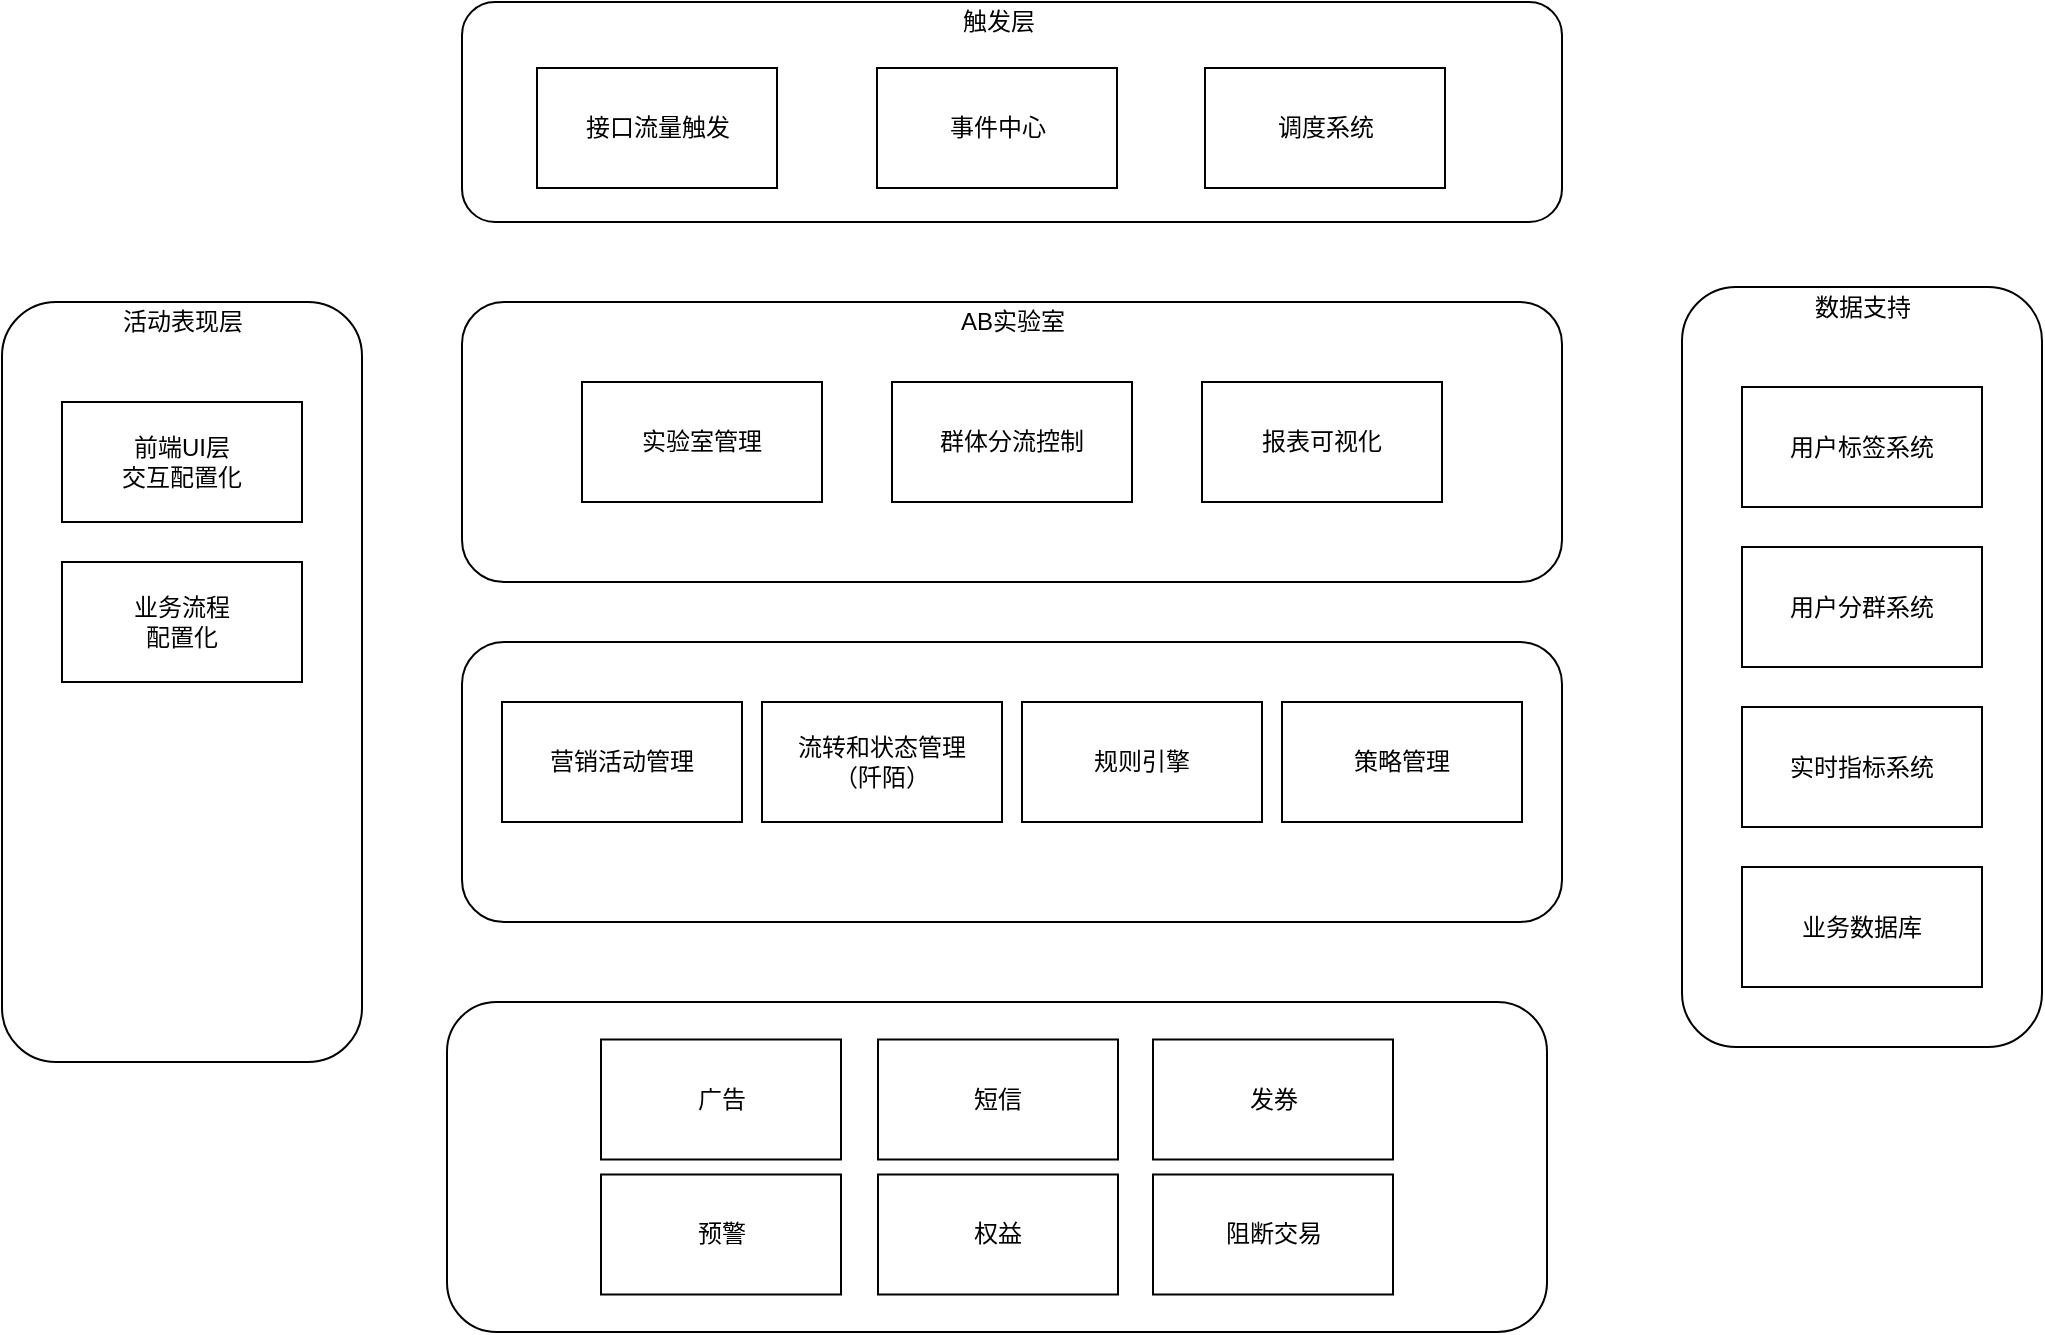 <mxfile version="16.5.5" type="github">
  <diagram id="RmFsYLsExDQatSAV30NK" name="第 1 页">
    <mxGraphModel dx="2133" dy="712" grid="1" gridSize="10" guides="1" tooltips="1" connect="1" arrows="1" fold="1" page="1" pageScale="1" pageWidth="827" pageHeight="1169" math="0" shadow="0">
      <root>
        <mxCell id="0" />
        <mxCell id="1" parent="0" />
        <mxCell id="bcmtBXyTn41cGkJ8xuMt-34" value="" style="rounded=1;whiteSpace=wrap;html=1;" vertex="1" parent="1">
          <mxGeometry x="-140" y="210" width="180" height="380" as="geometry" />
        </mxCell>
        <mxCell id="bcmtBXyTn41cGkJ8xuMt-28" value="" style="rounded=1;whiteSpace=wrap;html=1;" vertex="1" parent="1">
          <mxGeometry x="90" y="210" width="550" height="140" as="geometry" />
        </mxCell>
        <mxCell id="bcmtBXyTn41cGkJ8xuMt-22" value="" style="rounded=1;whiteSpace=wrap;html=1;" vertex="1" parent="1">
          <mxGeometry x="700" y="202.5" width="180" height="380" as="geometry" />
        </mxCell>
        <mxCell id="bcmtBXyTn41cGkJ8xuMt-17" value="" style="rounded=1;whiteSpace=wrap;html=1;" vertex="1" parent="1">
          <mxGeometry x="90" y="60" width="550" height="110" as="geometry" />
        </mxCell>
        <mxCell id="bcmtBXyTn41cGkJ8xuMt-16" value="" style="rounded=1;whiteSpace=wrap;html=1;" vertex="1" parent="1">
          <mxGeometry x="90" y="380" width="550" height="140" as="geometry" />
        </mxCell>
        <mxCell id="bcmtBXyTn41cGkJ8xuMt-1" value="事件中心" style="rounded=0;whiteSpace=wrap;html=1;" vertex="1" parent="1">
          <mxGeometry x="297.5" y="93" width="120" height="60" as="geometry" />
        </mxCell>
        <mxCell id="bcmtBXyTn41cGkJ8xuMt-2" value="调度系统" style="rounded=0;whiteSpace=wrap;html=1;" vertex="1" parent="1">
          <mxGeometry x="461.5" y="93" width="120" height="60" as="geometry" />
        </mxCell>
        <mxCell id="bcmtBXyTn41cGkJ8xuMt-3" value="规则引擎" style="rounded=0;whiteSpace=wrap;html=1;" vertex="1" parent="1">
          <mxGeometry x="370" y="410" width="120" height="60" as="geometry" />
        </mxCell>
        <mxCell id="bcmtBXyTn41cGkJ8xuMt-7" value="实验室管理" style="rounded=0;whiteSpace=wrap;html=1;" vertex="1" parent="1">
          <mxGeometry x="150" y="250" width="120" height="60" as="geometry" />
        </mxCell>
        <mxCell id="bcmtBXyTn41cGkJ8xuMt-9" value="流转和状态管理&lt;br&gt;（阡陌）" style="rounded=0;whiteSpace=wrap;html=1;" vertex="1" parent="1">
          <mxGeometry x="240" y="410" width="120" height="60" as="geometry" />
        </mxCell>
        <mxCell id="bcmtBXyTn41cGkJ8xuMt-8" value="营销活动管理" style="rounded=0;whiteSpace=wrap;html=1;" vertex="1" parent="1">
          <mxGeometry x="110" y="410" width="120" height="60" as="geometry" />
        </mxCell>
        <mxCell id="bcmtBXyTn41cGkJ8xuMt-10" value="用户标签系统" style="rounded=0;whiteSpace=wrap;html=1;" vertex="1" parent="1">
          <mxGeometry x="730" y="252.5" width="120" height="60" as="geometry" />
        </mxCell>
        <mxCell id="bcmtBXyTn41cGkJ8xuMt-11" value="实时指标系统" style="rounded=0;whiteSpace=wrap;html=1;" vertex="1" parent="1">
          <mxGeometry x="730" y="412.5" width="120" height="60" as="geometry" />
        </mxCell>
        <mxCell id="bcmtBXyTn41cGkJ8xuMt-12" value="业务数据库" style="rounded=0;whiteSpace=wrap;html=1;" vertex="1" parent="1">
          <mxGeometry x="730" y="492.5" width="120" height="60" as="geometry" />
        </mxCell>
        <mxCell id="bcmtBXyTn41cGkJ8xuMt-13" value="接口流量触发" style="rounded=0;whiteSpace=wrap;html=1;" vertex="1" parent="1">
          <mxGeometry x="127.5" y="93" width="120" height="60" as="geometry" />
        </mxCell>
        <mxCell id="bcmtBXyTn41cGkJ8xuMt-18" value="" style="rounded=1;whiteSpace=wrap;html=1;" vertex="1" parent="1">
          <mxGeometry x="82.5" y="560" width="550" height="165" as="geometry" />
        </mxCell>
        <mxCell id="bcmtBXyTn41cGkJ8xuMt-19" value="广告" style="rounded=0;whiteSpace=wrap;html=1;" vertex="1" parent="1">
          <mxGeometry x="159.5" y="578.75" width="120" height="60" as="geometry" />
        </mxCell>
        <mxCell id="bcmtBXyTn41cGkJ8xuMt-20" value="短信" style="rounded=0;whiteSpace=wrap;html=1;" vertex="1" parent="1">
          <mxGeometry x="298" y="578.75" width="120" height="60" as="geometry" />
        </mxCell>
        <mxCell id="bcmtBXyTn41cGkJ8xuMt-21" value="发券" style="rounded=0;whiteSpace=wrap;html=1;" vertex="1" parent="1">
          <mxGeometry x="435.5" y="578.75" width="120" height="60" as="geometry" />
        </mxCell>
        <mxCell id="bcmtBXyTn41cGkJ8xuMt-23" value="数据支持" style="text;html=1;align=center;verticalAlign=middle;resizable=0;points=[];autosize=1;strokeColor=none;fillColor=none;" vertex="1" parent="1">
          <mxGeometry x="760" y="202.5" width="60" height="20" as="geometry" />
        </mxCell>
        <mxCell id="bcmtBXyTn41cGkJ8xuMt-24" value="策略管理" style="rounded=0;whiteSpace=wrap;html=1;" vertex="1" parent="1">
          <mxGeometry x="500" y="410" width="120" height="60" as="geometry" />
        </mxCell>
        <mxCell id="bcmtBXyTn41cGkJ8xuMt-25" value="前端UI层&lt;br&gt;交互配置化" style="rounded=0;whiteSpace=wrap;html=1;" vertex="1" parent="1">
          <mxGeometry x="-110" y="260" width="120" height="60" as="geometry" />
        </mxCell>
        <mxCell id="bcmtBXyTn41cGkJ8xuMt-26" value="用户分群系统" style="rounded=0;whiteSpace=wrap;html=1;" vertex="1" parent="1">
          <mxGeometry x="730" y="332.5" width="120" height="60" as="geometry" />
        </mxCell>
        <mxCell id="bcmtBXyTn41cGkJ8xuMt-27" value="业务流程&lt;br&gt;配置化" style="rounded=0;whiteSpace=wrap;html=1;" vertex="1" parent="1">
          <mxGeometry x="-110" y="340" width="120" height="60" as="geometry" />
        </mxCell>
        <mxCell id="bcmtBXyTn41cGkJ8xuMt-29" value="AB实验室" style="text;html=1;align=center;verticalAlign=middle;resizable=0;points=[];autosize=1;strokeColor=none;fillColor=none;" vertex="1" parent="1">
          <mxGeometry x="330" y="210" width="70" height="20" as="geometry" />
        </mxCell>
        <mxCell id="bcmtBXyTn41cGkJ8xuMt-30" value="报表可视化" style="rounded=0;whiteSpace=wrap;html=1;" vertex="1" parent="1">
          <mxGeometry x="460" y="250" width="120" height="60" as="geometry" />
        </mxCell>
        <mxCell id="bcmtBXyTn41cGkJ8xuMt-31" value="群体分流控制" style="rounded=0;whiteSpace=wrap;html=1;" vertex="1" parent="1">
          <mxGeometry x="305" y="250" width="120" height="60" as="geometry" />
        </mxCell>
        <mxCell id="bcmtBXyTn41cGkJ8xuMt-33" value="触发层" style="text;html=1;align=center;verticalAlign=middle;resizable=0;points=[];autosize=1;strokeColor=none;fillColor=none;" vertex="1" parent="1">
          <mxGeometry x="332.5" y="60" width="50" height="20" as="geometry" />
        </mxCell>
        <mxCell id="bcmtBXyTn41cGkJ8xuMt-35" value="活动表现层" style="text;html=1;align=center;verticalAlign=middle;resizable=0;points=[];autosize=1;strokeColor=none;fillColor=none;" vertex="1" parent="1">
          <mxGeometry x="-90" y="210" width="80" height="20" as="geometry" />
        </mxCell>
        <mxCell id="bcmtBXyTn41cGkJ8xuMt-36" value="预警" style="rounded=0;whiteSpace=wrap;html=1;" vertex="1" parent="1">
          <mxGeometry x="159.5" y="646.25" width="120" height="60" as="geometry" />
        </mxCell>
        <mxCell id="bcmtBXyTn41cGkJ8xuMt-37" value="权益" style="rounded=0;whiteSpace=wrap;html=1;" vertex="1" parent="1">
          <mxGeometry x="298" y="646.25" width="120" height="60" as="geometry" />
        </mxCell>
        <mxCell id="bcmtBXyTn41cGkJ8xuMt-38" value="阻断交易" style="rounded=0;whiteSpace=wrap;html=1;" vertex="1" parent="1">
          <mxGeometry x="435.5" y="646.25" width="120" height="60" as="geometry" />
        </mxCell>
      </root>
    </mxGraphModel>
  </diagram>
</mxfile>
